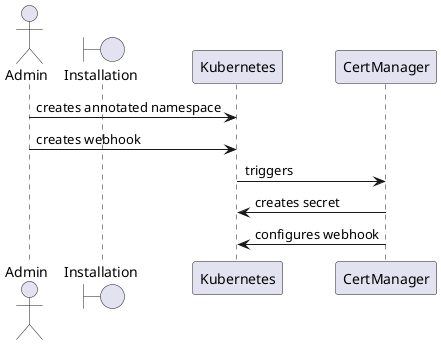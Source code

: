 @startuml Webhook certificate overview
actor Admin
boundary Installation

Admin -> Kubernetes : creates annotated namespace
Admin -> Kubernetes : creates webhook

Kubernetes -> CertManager : triggers

CertManager -> Kubernetes : creates secret
CertManager -> Kubernetes : configures webhook
@enduml
